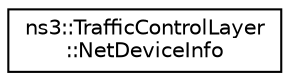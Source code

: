 digraph "Graphical Class Hierarchy"
{
 // LATEX_PDF_SIZE
  edge [fontname="Helvetica",fontsize="10",labelfontname="Helvetica",labelfontsize="10"];
  node [fontname="Helvetica",fontsize="10",shape=record];
  rankdir="LR";
  Node0 [label="ns3::TrafficControlLayer\l::NetDeviceInfo",height=0.2,width=0.4,color="black", fillcolor="white", style="filled",URL="$structns3_1_1_traffic_control_layer_1_1_net_device_info.html",tooltip="Information to store for each device."];
}
